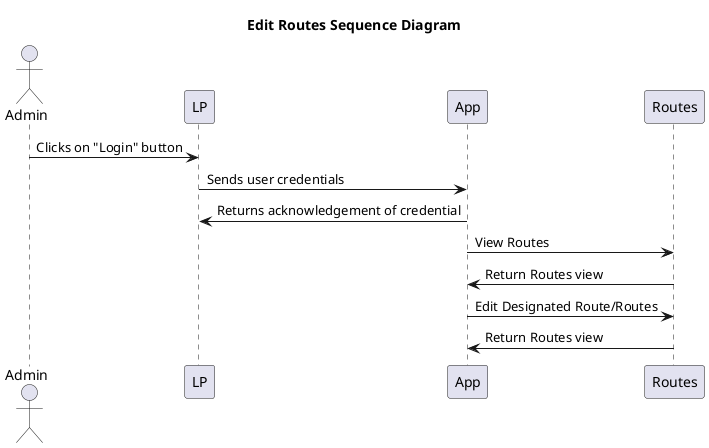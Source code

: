 @startuml Routes

title Edit Routes Sequence Diagram
actor Admin
Admin -> LP: Clicks on "Login" button
LP -> App: Sends user credentials
App -> LP: Returns acknowledgement of credential
participant "Routes" as Routes

App -> Routes: View Routes
Routes -> App: Return Routes view

App -> Routes: Edit Designated Route/Routes
Routes -> App: Return Routes view

@enduml